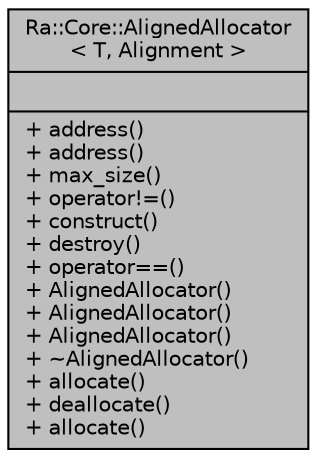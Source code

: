 digraph "Ra::Core::AlignedAllocator&lt; T, Alignment &gt;"
{
 // INTERACTIVE_SVG=YES
 // LATEX_PDF_SIZE
  edge [fontname="Helvetica",fontsize="10",labelfontname="Helvetica",labelfontsize="10"];
  node [fontname="Helvetica",fontsize="10",shape=record];
  Node1 [label="{Ra::Core::AlignedAllocator\l\< T, Alignment \>\n||+ address()\l+ address()\l+ max_size()\l+ operator!=()\l+ construct()\l+ destroy()\l+ operator==()\l+ AlignedAllocator()\l+ AlignedAllocator()\l+ AlignedAllocator()\l+ ~AlignedAllocator()\l+ allocate()\l+ deallocate()\l+ allocate()\l}",height=0.2,width=0.4,color="black", fillcolor="grey75", style="filled", fontcolor="black",tooltip=" "];
}
